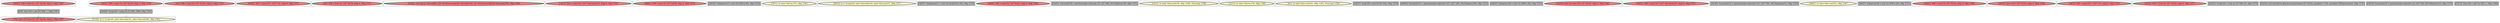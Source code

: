 
digraph G {



node7155->node7157 [style=dotted,color=forestgreen,label="T",fontcolor=forestgreen ]
node7149->node7148 [style=dotted,color=forestgreen,label="T",fontcolor=forestgreen ]
node7141->node7155 [style=dotted,color=forestgreen,label="T",fontcolor=forestgreen ]
node7145->node7149 [style=dotted,color=forestgreen,label="T",fontcolor=forestgreen ]


subgraph cluster36 {


node7159 [penwidth=3.0,fontsize=20,fillcolor=lightcoral,label="[2/3]  %88 = load i32, i32* %i142, align 4, !dbg !1574",shape=ellipse,style=filled ]



}

subgraph cluster15 {


node7138 [penwidth=3.0,fontsize=20,fillcolor=lightcoral,label="[64/65]  %87 = load i32**, i32*** %c, align 8, !dbg !1572",shape=ellipse,style=filled ]



}

subgraph cluster35 {


node7158 [penwidth=3.0,fontsize=20,fillcolor=lightcoral,label="[4/5]  %90 = load i32, i32* %j138, align 4, !dbg !1575",shape=ellipse,style=filled ]



}

subgraph cluster11 {


node7134 [penwidth=3.0,fontsize=20,fillcolor=lightcoral,label="[62/63]  call void @_Z4swapRjS_(i32* dereferenceable(4) %arrayidx149, i32* dereferenceable(4) %arrayidx154), !dbg !1580",shape=ellipse,style=filled ]



}

subgraph cluster19 {


node7142 [penwidth=3.0,fontsize=20,fillcolor=lightcoral,label="[10/11]  %93 = load i32*, i32** %arrayidx152, align 8, !dbg !1576",shape=ellipse,style=filled ]



}

subgraph cluster9 {


node7132 [penwidth=3.0,fontsize=20,fillcolor=lightcoral,label="[60/61]  %94 = load i32, i32* %j138, align 4, !dbg !1579",shape=ellipse,style=filled ]



}

subgraph cluster8 {


node7131 [penwidth=3.0,fontsize=20,fillcolor=grey,label="[58/59]  %idxprom153 = zext i32 %94 to i64, !dbg !1576",shape=rectangle,style=filled ]



}

subgraph cluster10 {


node7133 [penwidth=3.0,fontsize=20,fillcolor=lemonchiffon,label="[70/71]  br label %for.inc155, !dbg !1581",shape=ellipse,style=filled ]



}

subgraph cluster23 {


node7146 [penwidth=3.0,fontsize=20,fillcolor=lemonchiffon,label="[38/39]  br i1 %cmp144, label %for.body145, label %for.end157, !dbg !1571",shape=ellipse,style=filled ]



}

subgraph cluster7 {


node7130 [penwidth=3.0,fontsize=20,fillcolor=grey,label="[56/57]  %idxprom151 = zext i32 %sub150 to i64, !dbg !1576",shape=rectangle,style=filled ]



}

subgraph cluster14 {


node7137 [penwidth=3.0,fontsize=20,fillcolor=lightcoral,label="[68/69]  %95 = load i32, i32* %i142, align 4, !dbg !1582",shape=ellipse,style=filled ]



}

subgraph cluster6 {


node7129 [penwidth=3.0,fontsize=20,fillcolor=grey,label="[54/55]  %arrayidx149 = getelementptr inbounds i32, i32* %89, i64 %idxprom148, !dbg !1572",shape=rectangle,style=filled ]



}

subgraph cluster30 {


node7153 [penwidth=3.0,fontsize=20,fillcolor=lemonchiffon,label="[14/15]  br label %for.cond139, !dbg !1588, !llvm.loop !1589",shape=ellipse,style=filled ]



}

subgraph cluster31 {


node7154 [penwidth=3.0,fontsize=20,fillcolor=lemonchiffon,label="[12/13]  br label %for.inc158, !dbg !1586",shape=ellipse,style=filled ]



}

subgraph cluster0 {


node7123 [penwidth=3.0,fontsize=20,fillcolor=lemonchiffon,label="[0/1]  br label %for.cond143, !dbg !1583, !llvm.loop !1584",shape=ellipse,style=filled ]



}

subgraph cluster13 {


node7136 [penwidth=3.0,fontsize=20,fillcolor=grey,label="[16/17]  %sub150 = sub i32 99, %92, !dbg !1578",shape=rectangle,style=filled ]



}

subgraph cluster5 {


node7128 [penwidth=3.0,fontsize=20,fillcolor=grey,label="[48/49]  %arrayidx147 = getelementptr inbounds i32*, i32** %87, i64 %idxprom146, !dbg !1572",shape=rectangle,style=filled ]



}

subgraph cluster1 {


node7124 [penwidth=3.0,fontsize=20,fillcolor=grey,label="[44/45]  %idxprom146 = zext i32 %88 to i64, !dbg !1572",shape=rectangle,style=filled ]



}

subgraph cluster32 {


node7155 [penwidth=3.0,fontsize=20,fillcolor=grey,label="[6/9]  %inc159 = add i32 %96, 1, !dbg !1587",shape=rectangle,style=filled ]



}

subgraph cluster3 {


node7126 [penwidth=3.0,fontsize=20,fillcolor=lightcoral,label="[52/53]  store i32 %inc156, i32* %i142, align 4, !dbg !1582",shape=ellipse,style=filled ]



}

subgraph cluster4 {


node7127 [penwidth=3.0,fontsize=20,fillcolor=lightcoral,label="[50/51]  %89 = load i32*, i32** %arrayidx147, align 8, !dbg !1572",shape=ellipse,style=filled ]



}

subgraph cluster17 {


node7140 [penwidth=3.0,fontsize=20,fillcolor=grey,label="[42/43]  %arrayidx152 = getelementptr inbounds i32*, i32** %91, i64 %idxprom151, !dbg !1576",shape=rectangle,style=filled ]



}

subgraph cluster16 {


node7139 [penwidth=3.0,fontsize=20,fillcolor=lemonchiffon,label="[66/67]  br label %for.cond143, !dbg !1567",shape=ellipse,style=filled ]



}

subgraph cluster2 {


node7125 [penwidth=3.0,fontsize=20,fillcolor=grey,label="[46/47]  %idxprom148 = zext i32 %90 to i64, !dbg !1572",shape=rectangle,style=filled ]



}

subgraph cluster34 {


node7157 [penwidth=3.0,fontsize=20,fillcolor=lightcoral,label="[7/8]  store i32 %inc159, i32* %j138, align 4, !dbg !1587",shape=ellipse,style=filled ]



}

subgraph cluster22 {


node7145 [penwidth=3.0,fontsize=20,fillcolor=lightcoral,label="[30/31]  %85 = load i32, i32* %j138, align 4, !dbg !1559",shape=ellipse,style=filled ]



}

subgraph cluster25 {


node7148 [penwidth=3.0,fontsize=20,fillcolor=lemonchiffon,label="[27/28]  br i1 %cmp140, label %for.body141, label %for.end160, !dbg !1562",shape=ellipse,style=filled ]



}

subgraph cluster18 {


node7141 [penwidth=3.0,fontsize=20,fillcolor=lightcoral,label="[40/41]  %96 = load i32, i32* %j138, align 4, !dbg !1587",shape=ellipse,style=filled ]



}

subgraph cluster29 {


node7152 [penwidth=3.0,fontsize=20,fillcolor=lightcoral,label="[20/21]  %86 = load i32, i32* %i142, align 4, !dbg !1568",shape=ellipse,style=filled ]



}

subgraph cluster20 {


node7143 [penwidth=3.0,fontsize=20,fillcolor=lightcoral,label="[34/35]  store i32 0, i32* %i142, align 4, !dbg !1566",shape=ellipse,style=filled ]



}

subgraph cluster26 {


node7149 [penwidth=3.0,fontsize=20,fillcolor=grey,label="[26/29]  %cmp140 = icmp ult i32 %85, 3000, !dbg !1561",shape=rectangle,style=filled ]



}

subgraph cluster24 {


node7147 [penwidth=3.0,fontsize=20,fillcolor=lightcoral,label="[36/37]  %91 = load i32**, i32*** %c, align 8, !dbg !1576",shape=ellipse,style=filled ]



}

subgraph cluster28 {


node7151 [penwidth=3.0,fontsize=20,fillcolor=lightcoral,label="[22/23]  %92 = load i32, i32* %i142, align 4, !dbg !1577",shape=ellipse,style=filled ]



}

subgraph cluster27 {


node7150 [penwidth=3.0,fontsize=20,fillcolor=grey,label="[24/25]  %cmp144 = icmp ult i32 %86, 50, !dbg !1570",shape=rectangle,style=filled ]



}

subgraph cluster21 {


node7144 [penwidth=3.0,fontsize=20,fillcolor=grey,label="[32/33]  call void @llvm.dbg.declare(metadata i32* %i142, metadata !1720, metadata !DIExpression()), !dbg !1723",shape=rectangle,style=filled ]



}

subgraph cluster12 {


node7135 [penwidth=3.0,fontsize=20,fillcolor=grey,label="[18/19]  %arrayidx154 = getelementptr inbounds i32, i32* %93, i64 %idxprom153, !dbg !1576",shape=rectangle,style=filled ]



}

subgraph cluster33 {


node7156 [penwidth=3.0,fontsize=20,fillcolor=grey,label="[72/73]  %inc156 = add i32 %95, 1, !dbg !1582",shape=rectangle,style=filled ]



}

}
